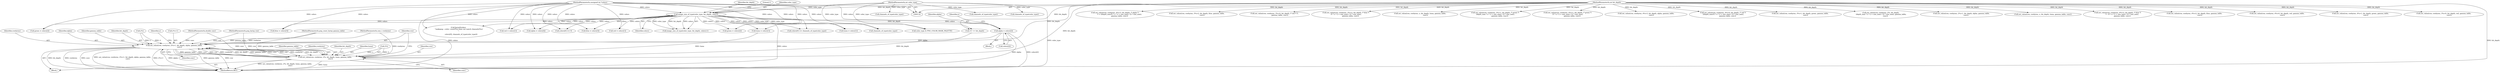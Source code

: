 digraph "1_Android_9d4853418ab2f754c2b63e091c29c5529b8b86ca_14@array" {
"1000544" [label="(Call,alpha = colors[2])"];
"1000132" [label="(Call,image_size_of_type(color_type, bit_depth, colors))"];
"1000122" [label="(MethodParameterIn,int color_type)"];
"1000123" [label="(MethodParameterIn,int bit_depth)"];
"1000126" [label="(MethodParameterIn,unsigned int *colors)"];
"1000570" [label="(Call,set_value(row, rowbytes, 2*x+1, bit_depth, alpha, gamma_table,\n                     conv))"];
"1000560" [label="(Call,set_value(row, rowbytes, 2*x, bit_depth, luma, gamma_table,\n                     conv))"];
"1000561" [label="(Identifier,row)"];
"1000559" [label="(Block,)"];
"1000571" [label="(Identifier,row)"];
"1000751" [label="(Call,channels_of_type(color_type))"];
"1000453" [label="(Call,set_value(row, rowbytes, 4*x+3, bit_depth, /* alpha */\n                  Y + ((depth_max-Y) * x * 2 + size_max) / (2 * size_max),\n                  gamma_table, conv))"];
"1000580" [label="(Identifier,gamma_table)"];
"1000502" [label="(Call,channels_of_type(color_type))"];
"1000638" [label="(Call,set_value(row, rowbytes, 3*x+2, bit_depth, blue, gamma_table,\n                     conv))"];
"1000558" [label="(Identifier,x)"];
"1000666" [label="(Call,blue = colors[3])"];
"1000125" [label="(MethodParameterIn,double conv)"];
"1000563" [label="(Call,2*x)"];
"1000672" [label="(Call,alpha = colors[4])"];
"1000654" [label="(Call,red = colors[1])"];
"1000299" [label="(Call,set_value(row, rowbytes, 3*x+0, bit_depth, /* red */ Y,\n                     gamma_table, conv))"];
"1000545" [label="(Identifier,alpha)"];
"1000136" [label="(Literal,1)"];
"1000498" [label="(Call,colors[0] == channels_of_type(color_type))"];
"1000333" [label="(Call,set_value(row, rowbytes, 3*x+2, bit_depth, /* blue */\n (Y * x * 2 + size_max) / (2 * size_max),\n                  gamma_table, conv))"];
"1000579" [label="(Identifier,alpha)"];
"1000120" [label="(MethodParameterIn,size_t rowbytes)"];
"1000560" [label="(Call,set_value(row, rowbytes, 2*x, bit_depth, luma, gamma_table,\n                     conv))"];
"1000569" [label="(Identifier,conv)"];
"1000526" [label="(Call,set_value(row, rowbytes, x, bit_depth, luma, gamma_table,\n                     conv))"];
"1000578" [label="(Identifier,bit_depth)"];
"1000119" [label="(MethodParameterIn,png_bytep row)"];
"1000570" [label="(Call,set_value(row, rowbytes, 2*x+1, bit_depth, alpha, gamma_table,\n                     conv))"];
"1000311" [label="(Call,set_value(row, rowbytes, 3*x+1, bit_depth, /* green */\n (depth_max * x * 2 + size_max) / (2 * size_max),\n                  gamma_table, conv))"];
"1000133" [label="(Identifier,color_type)"];
"1000141" [label="(Call,1U << bit_depth)"];
"1000124" [label="(MethodParameterIn,png_const_bytep gamma_table)"];
"1000511" [label="(Call,luma = colors[1])"];
"1000135" [label="(Identifier,colors)"];
"1000407" [label="(Call,set_value(row, rowbytes, 4*x+1, bit_depth, /* green */\n (Y * x * 2 + size_max) / (2 * size_max),\n                  gamma_table, conv))"];
"1000123" [label="(MethodParameterIn,int bit_depth)"];
"1000573" [label="(Call,2*x+1)"];
"1000536" [label="(Block,)"];
"1000552" [label="(Identifier,x)"];
"1000131" [label="(Call,image_size_of_type(color_type, bit_depth, colors)-1)"];
"1000152" [label="(Call,channels_of_type(color_type))"];
"1000724" [label="(Call,set_value(row, rowbytes, 4*x+3, bit_depth, alpha, gamma_table,\n                     conv))"];
"1000581" [label="(Identifier,conv)"];
"1000568" [label="(Identifier,gamma_table)"];
"1000562" [label="(Identifier,rowbytes)"];
"1000383" [label="(Call,set_value(row, rowbytes, 4*x+0, bit_depth, /* red */\n ((depth_max-Y) * x * 2 + size_max) / (2 * size_max),\n                  gamma_table, conv))"];
"1000546" [label="(Call,colors[2])"];
"1000505" [label="(Call,channels_of_type(color_type))"];
"1000626" [label="(Call,set_value(row, rowbytes, 3*x+1, bit_depth, green, gamma_table,\n                     conv))"];
"1000566" [label="(Identifier,bit_depth)"];
"1000239" [label="(Call,set_value(row, rowbytes, 2*x, bit_depth,\n (depth_max * x * 2 + size_max) / (2 * size_max), gamma_table,\n                  conv))"];
"1000259" [label="(Call,set_value(row, rowbytes, 2*x+1, bit_depth, alpha, gamma_table,\n                  conv))"];
"1000586" [label="(Call,red = colors[1])"];
"1000598" [label="(Call,blue = colors[3])"];
"1000544" [label="(Call,alpha = colors[2])"];
"1000592" [label="(Call,green = colors[2])"];
"1000660" [label="(Call,green = colors[2])"];
"1000745" [label="(Call,fprintf(stderr,\n \"makepng: --color: count(%u) does not match channels(%u)\n\",\n\n          colors[0], channels_of_type(color_type)))"];
"1000538" [label="(Call,luma = colors[1])"];
"1000134" [label="(Identifier,bit_depth)"];
"1000203" [label="(Call,set_value(row, rowbytes, x, bit_depth, luma, gamma_table, conv))"];
"1000574" [label="(Call,2*x)"];
"1000122" [label="(MethodParameterIn,int color_type)"];
"1000429" [label="(Call,set_value(row, rowbytes, 4*x+2, bit_depth, /* blue */\n                  Y - (Y * x * 2 + size_max) / (2 * size_max),\n                  gamma_table, conv))"];
"1000572" [label="(Identifier,rowbytes)"];
"1000567" [label="(Identifier,luma)"];
"1000712" [label="(Call,set_value(row, rowbytes, 4*x+2, bit_depth, blue, gamma_table,\n                     conv))"];
"1000688" [label="(Call,set_value(row, rowbytes, 4*x+0, bit_depth, red, gamma_table,\n                     conv))"];
"1000126" [label="(MethodParameterIn,unsigned int *colors)"];
"1000755" [label="(MethodReturn,RET)"];
"1000132" [label="(Call,image_size_of_type(color_type, bit_depth, colors))"];
"1000146" [label="(Call,colors[0] == 0)"];
"1000700" [label="(Call,set_value(row, rowbytes, 4*x+1, bit_depth, green, gamma_table,\n                     conv))"];
"1000614" [label="(Call,set_value(row, rowbytes, 3*x+0, bit_depth, red, gamma_table,\n                     conv))"];
"1000488" [label="(Call,color_type & PNG_COLOR_MASK_PALETTE)"];
"1000544" -> "1000536"  [label="AST: "];
"1000544" -> "1000546"  [label="CFG: "];
"1000545" -> "1000544"  [label="AST: "];
"1000546" -> "1000544"  [label="AST: "];
"1000552" -> "1000544"  [label="CFG: "];
"1000544" -> "1000755"  [label="DDG: colors[2]"];
"1000544" -> "1000755"  [label="DDG: alpha"];
"1000132" -> "1000544"  [label="DDG: colors"];
"1000126" -> "1000544"  [label="DDG: colors"];
"1000544" -> "1000570"  [label="DDG: alpha"];
"1000132" -> "1000131"  [label="AST: "];
"1000132" -> "1000135"  [label="CFG: "];
"1000133" -> "1000132"  [label="AST: "];
"1000134" -> "1000132"  [label="AST: "];
"1000135" -> "1000132"  [label="AST: "];
"1000136" -> "1000132"  [label="CFG: "];
"1000132" -> "1000755"  [label="DDG: colors"];
"1000132" -> "1000131"  [label="DDG: color_type"];
"1000132" -> "1000131"  [label="DDG: bit_depth"];
"1000132" -> "1000131"  [label="DDG: colors"];
"1000122" -> "1000132"  [label="DDG: color_type"];
"1000123" -> "1000132"  [label="DDG: bit_depth"];
"1000126" -> "1000132"  [label="DDG: colors"];
"1000132" -> "1000141"  [label="DDG: bit_depth"];
"1000132" -> "1000146"  [label="DDG: colors"];
"1000132" -> "1000152"  [label="DDG: color_type"];
"1000132" -> "1000488"  [label="DDG: color_type"];
"1000132" -> "1000498"  [label="DDG: colors"];
"1000132" -> "1000511"  [label="DDG: colors"];
"1000132" -> "1000538"  [label="DDG: colors"];
"1000132" -> "1000586"  [label="DDG: colors"];
"1000132" -> "1000592"  [label="DDG: colors"];
"1000132" -> "1000598"  [label="DDG: colors"];
"1000132" -> "1000654"  [label="DDG: colors"];
"1000132" -> "1000660"  [label="DDG: colors"];
"1000132" -> "1000666"  [label="DDG: colors"];
"1000132" -> "1000672"  [label="DDG: colors"];
"1000132" -> "1000745"  [label="DDG: colors"];
"1000122" -> "1000118"  [label="AST: "];
"1000122" -> "1000755"  [label="DDG: color_type"];
"1000122" -> "1000152"  [label="DDG: color_type"];
"1000122" -> "1000488"  [label="DDG: color_type"];
"1000122" -> "1000502"  [label="DDG: color_type"];
"1000122" -> "1000505"  [label="DDG: color_type"];
"1000122" -> "1000751"  [label="DDG: color_type"];
"1000123" -> "1000118"  [label="AST: "];
"1000123" -> "1000755"  [label="DDG: bit_depth"];
"1000123" -> "1000141"  [label="DDG: bit_depth"];
"1000123" -> "1000203"  [label="DDG: bit_depth"];
"1000123" -> "1000239"  [label="DDG: bit_depth"];
"1000123" -> "1000259"  [label="DDG: bit_depth"];
"1000123" -> "1000299"  [label="DDG: bit_depth"];
"1000123" -> "1000311"  [label="DDG: bit_depth"];
"1000123" -> "1000333"  [label="DDG: bit_depth"];
"1000123" -> "1000383"  [label="DDG: bit_depth"];
"1000123" -> "1000407"  [label="DDG: bit_depth"];
"1000123" -> "1000429"  [label="DDG: bit_depth"];
"1000123" -> "1000453"  [label="DDG: bit_depth"];
"1000123" -> "1000526"  [label="DDG: bit_depth"];
"1000123" -> "1000560"  [label="DDG: bit_depth"];
"1000123" -> "1000570"  [label="DDG: bit_depth"];
"1000123" -> "1000614"  [label="DDG: bit_depth"];
"1000123" -> "1000626"  [label="DDG: bit_depth"];
"1000123" -> "1000638"  [label="DDG: bit_depth"];
"1000123" -> "1000688"  [label="DDG: bit_depth"];
"1000123" -> "1000700"  [label="DDG: bit_depth"];
"1000123" -> "1000712"  [label="DDG: bit_depth"];
"1000123" -> "1000724"  [label="DDG: bit_depth"];
"1000126" -> "1000118"  [label="AST: "];
"1000126" -> "1000755"  [label="DDG: colors"];
"1000126" -> "1000146"  [label="DDG: colors"];
"1000126" -> "1000498"  [label="DDG: colors"];
"1000126" -> "1000511"  [label="DDG: colors"];
"1000126" -> "1000538"  [label="DDG: colors"];
"1000126" -> "1000586"  [label="DDG: colors"];
"1000126" -> "1000592"  [label="DDG: colors"];
"1000126" -> "1000598"  [label="DDG: colors"];
"1000126" -> "1000654"  [label="DDG: colors"];
"1000126" -> "1000660"  [label="DDG: colors"];
"1000126" -> "1000666"  [label="DDG: colors"];
"1000126" -> "1000672"  [label="DDG: colors"];
"1000126" -> "1000745"  [label="DDG: colors"];
"1000570" -> "1000559"  [label="AST: "];
"1000570" -> "1000581"  [label="CFG: "];
"1000571" -> "1000570"  [label="AST: "];
"1000572" -> "1000570"  [label="AST: "];
"1000573" -> "1000570"  [label="AST: "];
"1000578" -> "1000570"  [label="AST: "];
"1000579" -> "1000570"  [label="AST: "];
"1000580" -> "1000570"  [label="AST: "];
"1000581" -> "1000570"  [label="AST: "];
"1000558" -> "1000570"  [label="CFG: "];
"1000570" -> "1000755"  [label="DDG: alpha"];
"1000570" -> "1000755"  [label="DDG: gamma_table"];
"1000570" -> "1000755"  [label="DDG: row"];
"1000570" -> "1000755"  [label="DDG: bit_depth"];
"1000570" -> "1000755"  [label="DDG: rowbytes"];
"1000570" -> "1000755"  [label="DDG: conv"];
"1000570" -> "1000755"  [label="DDG: set_value(row, rowbytes, 2*x+1, bit_depth, alpha, gamma_table,\n                     conv)"];
"1000570" -> "1000755"  [label="DDG: 2*x+1"];
"1000570" -> "1000560"  [label="DDG: row"];
"1000570" -> "1000560"  [label="DDG: rowbytes"];
"1000570" -> "1000560"  [label="DDG: bit_depth"];
"1000570" -> "1000560"  [label="DDG: gamma_table"];
"1000570" -> "1000560"  [label="DDG: conv"];
"1000560" -> "1000570"  [label="DDG: row"];
"1000560" -> "1000570"  [label="DDG: rowbytes"];
"1000560" -> "1000570"  [label="DDG: bit_depth"];
"1000560" -> "1000570"  [label="DDG: gamma_table"];
"1000560" -> "1000570"  [label="DDG: conv"];
"1000119" -> "1000570"  [label="DDG: row"];
"1000120" -> "1000570"  [label="DDG: rowbytes"];
"1000574" -> "1000570"  [label="DDG: 2"];
"1000574" -> "1000570"  [label="DDG: x"];
"1000124" -> "1000570"  [label="DDG: gamma_table"];
"1000125" -> "1000570"  [label="DDG: conv"];
"1000560" -> "1000559"  [label="AST: "];
"1000560" -> "1000569"  [label="CFG: "];
"1000561" -> "1000560"  [label="AST: "];
"1000562" -> "1000560"  [label="AST: "];
"1000563" -> "1000560"  [label="AST: "];
"1000566" -> "1000560"  [label="AST: "];
"1000567" -> "1000560"  [label="AST: "];
"1000568" -> "1000560"  [label="AST: "];
"1000569" -> "1000560"  [label="AST: "];
"1000571" -> "1000560"  [label="CFG: "];
"1000560" -> "1000755"  [label="DDG: set_value(row, rowbytes, 2*x, bit_depth, luma, gamma_table,\n                     conv)"];
"1000560" -> "1000755"  [label="DDG: luma"];
"1000119" -> "1000560"  [label="DDG: row"];
"1000120" -> "1000560"  [label="DDG: rowbytes"];
"1000563" -> "1000560"  [label="DDG: 2"];
"1000563" -> "1000560"  [label="DDG: x"];
"1000141" -> "1000560"  [label="DDG: bit_depth"];
"1000538" -> "1000560"  [label="DDG: luma"];
"1000124" -> "1000560"  [label="DDG: gamma_table"];
"1000125" -> "1000560"  [label="DDG: conv"];
}

